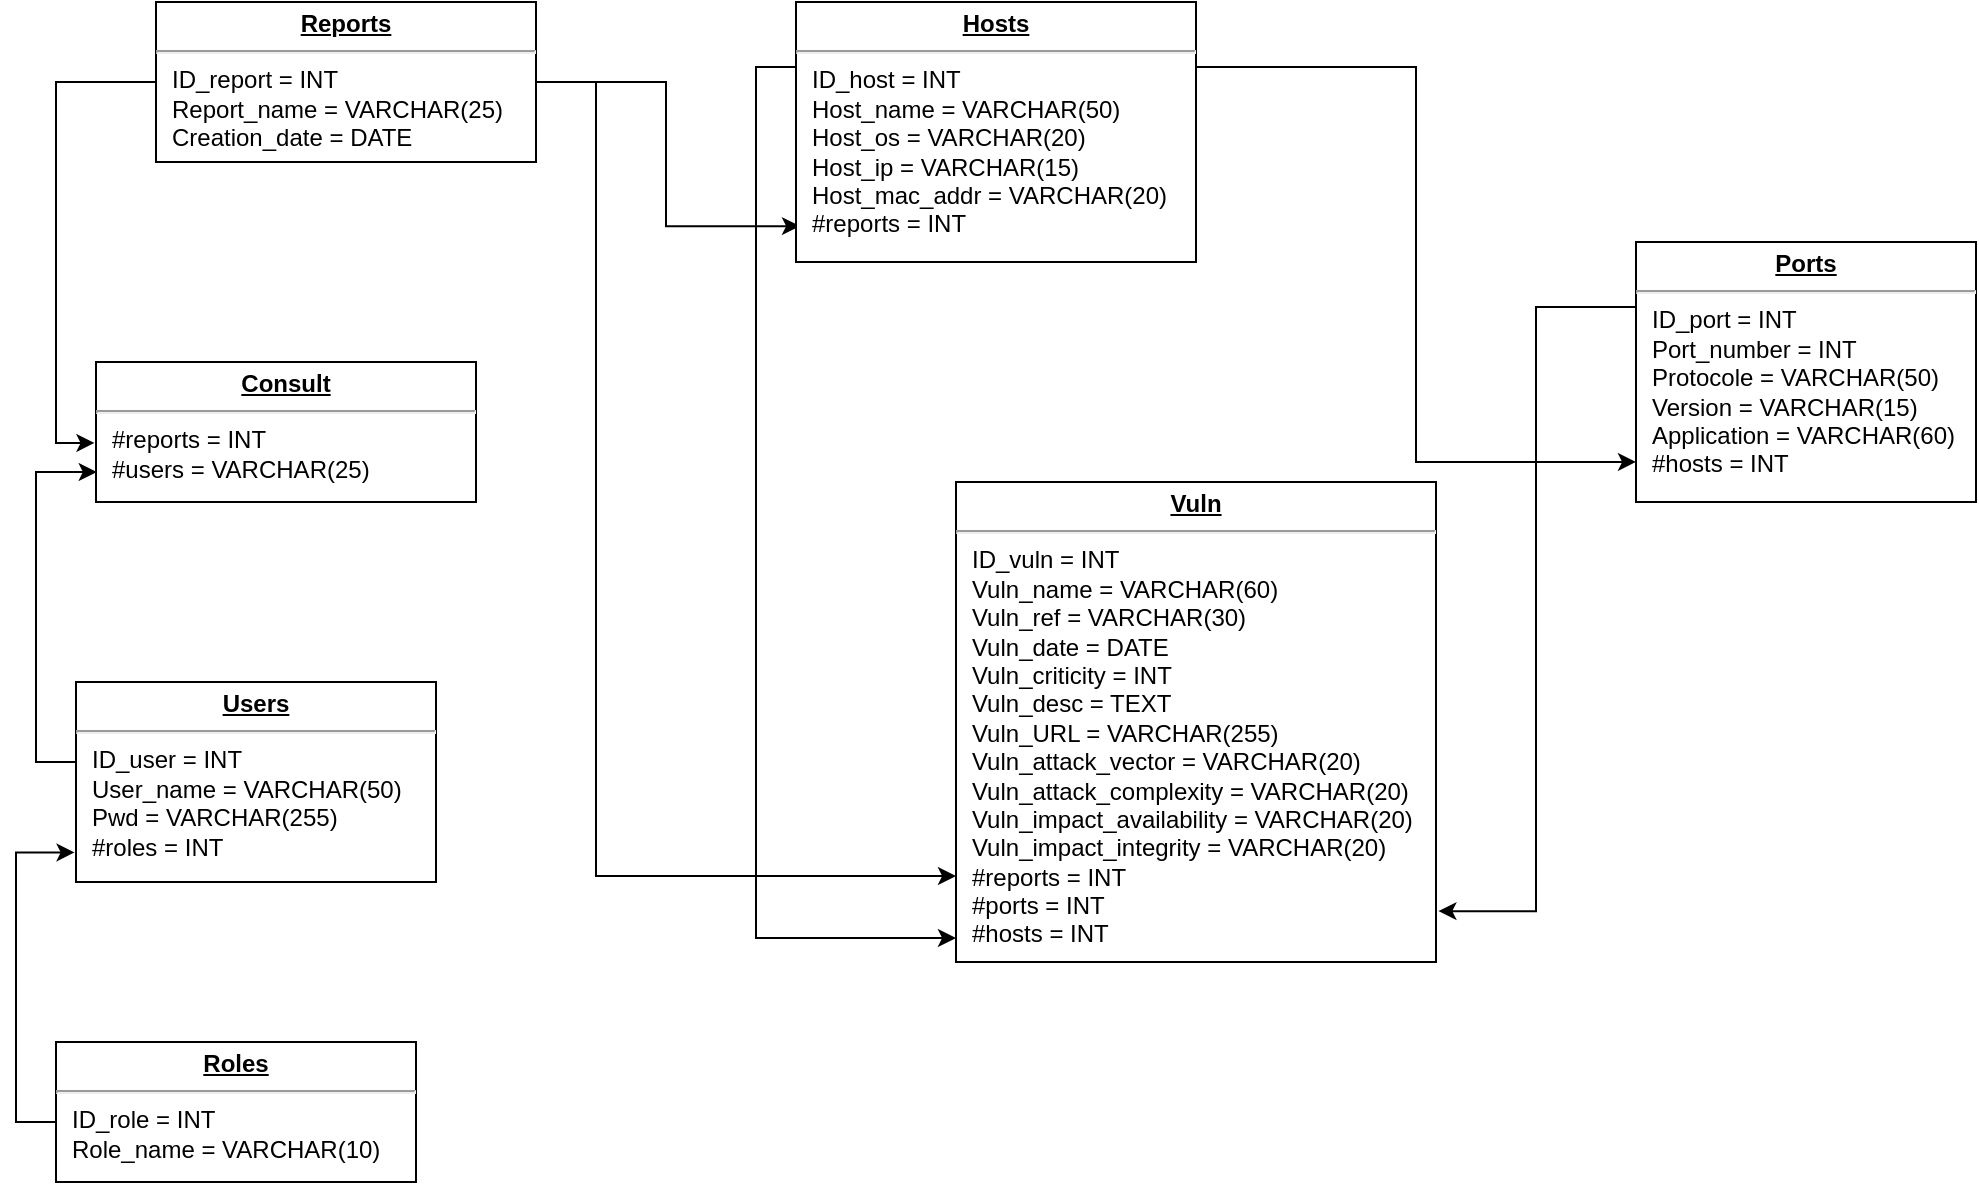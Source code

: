 <mxfile version="16.5.2" type="github">
  <diagram id="_v7i0fBCqEnllxP4NEb3" name="Page-1">
    <mxGraphModel dx="1673" dy="896" grid="1" gridSize="10" guides="1" tooltips="1" connect="1" arrows="1" fold="1" page="1" pageScale="1" pageWidth="827" pageHeight="1169" math="0" shadow="0">
      <root>
        <mxCell id="0" />
        <mxCell id="1" parent="0" />
        <mxCell id="f4szcPcod1wVxCYC3vgB-35" style="edgeStyle=orthogonalEdgeStyle;rounded=0;orthogonalLoop=1;jettySize=auto;html=1;exitX=1;exitY=0.5;exitDx=0;exitDy=0;entryX=0.01;entryY=0.862;entryDx=0;entryDy=0;entryPerimeter=0;" edge="1" parent="1" source="f4szcPcod1wVxCYC3vgB-3" target="f4szcPcod1wVxCYC3vgB-10">
          <mxGeometry relative="1" as="geometry" />
        </mxCell>
        <mxCell id="f4szcPcod1wVxCYC3vgB-37" style="edgeStyle=orthogonalEdgeStyle;rounded=0;orthogonalLoop=1;jettySize=auto;html=1;exitX=1;exitY=0.5;exitDx=0;exitDy=0;entryX=0;entryY=0.821;entryDx=0;entryDy=0;entryPerimeter=0;" edge="1" parent="1" source="f4szcPcod1wVxCYC3vgB-3" target="f4szcPcod1wVxCYC3vgB-8">
          <mxGeometry relative="1" as="geometry">
            <Array as="points">
              <mxPoint x="380" y="80" />
              <mxPoint x="380" y="477" />
            </Array>
          </mxGeometry>
        </mxCell>
        <mxCell id="f4szcPcod1wVxCYC3vgB-45" style="edgeStyle=orthogonalEdgeStyle;rounded=0;orthogonalLoop=1;jettySize=auto;html=1;exitX=0;exitY=0.5;exitDx=0;exitDy=0;entryX=-0.004;entryY=0.578;entryDx=0;entryDy=0;entryPerimeter=0;" edge="1" parent="1" source="f4szcPcod1wVxCYC3vgB-3" target="f4szcPcod1wVxCYC3vgB-41">
          <mxGeometry relative="1" as="geometry" />
        </mxCell>
        <mxCell id="f4szcPcod1wVxCYC3vgB-3" value="&lt;p style=&quot;margin: 0px ; margin-top: 4px ; text-align: center ; text-decoration: underline&quot;&gt;&lt;b&gt;Reports&lt;/b&gt;&lt;/p&gt;&lt;hr&gt;&lt;p style=&quot;margin: 0px ; margin-left: 8px&quot;&gt;ID_report = INT&lt;br&gt;Report_name = VARCHAR(25)&lt;br&gt;Creation_date = DATE&lt;br&gt;&lt;/p&gt;" style="verticalAlign=top;align=left;overflow=fill;fontSize=12;fontFamily=Helvetica;html=1;rounded=0;shadow=0;comic=0;labelBackgroundColor=none;strokeWidth=1" vertex="1" parent="1">
          <mxGeometry x="160" y="40" width="190" height="80" as="geometry" />
        </mxCell>
        <mxCell id="f4szcPcod1wVxCYC3vgB-40" style="edgeStyle=orthogonalEdgeStyle;rounded=0;orthogonalLoop=1;jettySize=auto;html=1;exitX=0;exitY=0.5;exitDx=0;exitDy=0;entryX=-0.004;entryY=0.852;entryDx=0;entryDy=0;entryPerimeter=0;" edge="1" parent="1" source="f4szcPcod1wVxCYC3vgB-5" target="f4szcPcod1wVxCYC3vgB-12">
          <mxGeometry relative="1" as="geometry">
            <Array as="points">
              <mxPoint x="110" y="600" />
              <mxPoint x="90" y="600" />
              <mxPoint x="90" y="465" />
            </Array>
          </mxGeometry>
        </mxCell>
        <mxCell id="f4szcPcod1wVxCYC3vgB-5" value="&lt;p style=&quot;margin: 0px ; margin-top: 4px ; text-align: center ; text-decoration: underline&quot;&gt;&lt;b&gt;Roles&lt;/b&gt;&lt;/p&gt;&lt;hr&gt;&lt;p style=&quot;margin: 0px ; margin-left: 8px&quot;&gt;ID_role = INT&lt;br&gt;Role_name = VARCHAR(10)&lt;/p&gt;" style="verticalAlign=top;align=left;overflow=fill;fontSize=12;fontFamily=Helvetica;html=1;rounded=0;shadow=0;comic=0;labelBackgroundColor=none;strokeWidth=1" vertex="1" parent="1">
          <mxGeometry x="110" y="560" width="180" height="70" as="geometry" />
        </mxCell>
        <mxCell id="f4szcPcod1wVxCYC3vgB-8" value="&lt;p style=&quot;margin: 0px ; margin-top: 4px ; text-align: center ; text-decoration: underline&quot;&gt;&lt;b&gt;Vuln&lt;/b&gt;&lt;br&gt;&lt;/p&gt;&lt;hr&gt;&lt;p style=&quot;margin: 0px ; margin-left: 8px&quot;&gt;ID_vuln = INT&lt;br&gt;Vuln_name = VARCHAR(60)&lt;br&gt;Vuln_ref = VARCHAR(30)&lt;/p&gt;&lt;p style=&quot;margin: 0px ; margin-left: 8px&quot;&gt;Vuln_date = DATE&lt;br&gt;&lt;/p&gt;&lt;p style=&quot;margin: 0px ; margin-left: 8px&quot;&gt;Vuln_criticity = INT&lt;br&gt;&lt;/p&gt;&lt;p style=&quot;margin: 0px ; margin-left: 8px&quot;&gt;Vuln_desc = TEXT&lt;br&gt;&lt;/p&gt;&lt;p style=&quot;margin: 0px ; margin-left: 8px&quot;&gt;Vuln_URL = VARCHAR(255)&lt;br&gt;&lt;/p&gt;&lt;p style=&quot;margin: 0px ; margin-left: 8px&quot;&gt;Vuln_attack_vector = VARCHAR(20)&lt;/p&gt;&lt;p style=&quot;margin: 0px ; margin-left: 8px&quot;&gt;Vuln_attack_complexity = VARCHAR(20)&lt;/p&gt;&lt;p style=&quot;margin: 0px ; margin-left: 8px&quot;&gt;Vuln_impact_availability = VARCHAR(20)&lt;/p&gt;&lt;p style=&quot;margin: 0px ; margin-left: 8px&quot;&gt;Vuln_impact_integrity = VARCHAR(20)&lt;/p&gt;&lt;p style=&quot;margin: 0px ; margin-left: 8px&quot;&gt;#reports = INT&lt;/p&gt;&lt;p style=&quot;margin: 0px ; margin-left: 8px&quot;&gt;#ports = INT&lt;/p&gt;&lt;p style=&quot;margin: 0px ; margin-left: 8px&quot;&gt;#hosts = INT&lt;/p&gt;&lt;p style=&quot;margin: 0px ; margin-left: 8px&quot;&gt;&lt;br&gt;&lt;/p&gt;" style="verticalAlign=top;align=left;overflow=fill;fontSize=12;fontFamily=Helvetica;html=1;rounded=0;shadow=0;comic=0;labelBackgroundColor=none;strokeWidth=1" vertex="1" parent="1">
          <mxGeometry x="560" y="280" width="240" height="240" as="geometry" />
        </mxCell>
        <mxCell id="f4szcPcod1wVxCYC3vgB-36" style="edgeStyle=orthogonalEdgeStyle;rounded=0;orthogonalLoop=1;jettySize=auto;html=1;exitX=0;exitY=0.25;exitDx=0;exitDy=0;entryX=0;entryY=0.95;entryDx=0;entryDy=0;entryPerimeter=0;" edge="1" parent="1" source="f4szcPcod1wVxCYC3vgB-10" target="f4szcPcod1wVxCYC3vgB-8">
          <mxGeometry relative="1" as="geometry">
            <mxPoint x="550" y="510" as="targetPoint" />
          </mxGeometry>
        </mxCell>
        <mxCell id="f4szcPcod1wVxCYC3vgB-38" style="edgeStyle=orthogonalEdgeStyle;rounded=0;orthogonalLoop=1;jettySize=auto;html=1;exitX=1;exitY=0.25;exitDx=0;exitDy=0;entryX=0;entryY=0.846;entryDx=0;entryDy=0;entryPerimeter=0;" edge="1" parent="1" source="f4szcPcod1wVxCYC3vgB-10" target="f4szcPcod1wVxCYC3vgB-13">
          <mxGeometry relative="1" as="geometry" />
        </mxCell>
        <mxCell id="f4szcPcod1wVxCYC3vgB-10" value="&lt;p style=&quot;margin: 0px ; margin-top: 4px ; text-align: center ; text-decoration: underline&quot;&gt;&lt;b&gt;Hosts&lt;/b&gt;&lt;/p&gt;&lt;hr&gt;&lt;p style=&quot;margin: 0px ; margin-left: 8px&quot;&gt;ID_host = INT&lt;br&gt;Host_name = VARCHAR(50)&lt;br&gt;Host_os = VARCHAR(20)&lt;br&gt;&lt;/p&gt;&lt;p style=&quot;margin: 0px ; margin-left: 8px&quot;&gt;Host_ip = VARCHAR(15)&lt;br&gt;&lt;/p&gt;&lt;p style=&quot;margin: 0px ; margin-left: 8px&quot;&gt;Host_mac_addr = VARCHAR(20)&lt;/p&gt;&lt;p style=&quot;margin: 0px ; margin-left: 8px&quot;&gt;#reports = INT&lt;br&gt;&lt;/p&gt;" style="verticalAlign=top;align=left;overflow=fill;fontSize=12;fontFamily=Helvetica;html=1;rounded=0;shadow=0;comic=0;labelBackgroundColor=none;strokeWidth=1" vertex="1" parent="1">
          <mxGeometry x="480" y="40" width="200" height="130" as="geometry" />
        </mxCell>
        <mxCell id="f4szcPcod1wVxCYC3vgB-46" style="edgeStyle=orthogonalEdgeStyle;rounded=0;orthogonalLoop=1;jettySize=auto;html=1;exitX=0;exitY=0.5;exitDx=0;exitDy=0;entryX=0.002;entryY=0.786;entryDx=0;entryDy=0;entryPerimeter=0;" edge="1" parent="1" source="f4szcPcod1wVxCYC3vgB-12" target="f4szcPcod1wVxCYC3vgB-41">
          <mxGeometry relative="1" as="geometry">
            <Array as="points">
              <mxPoint x="120" y="420" />
              <mxPoint x="100" y="420" />
              <mxPoint x="100" y="275" />
            </Array>
          </mxGeometry>
        </mxCell>
        <mxCell id="f4szcPcod1wVxCYC3vgB-12" value="&lt;p style=&quot;margin: 0px ; margin-top: 4px ; text-align: center ; text-decoration: underline&quot;&gt;&lt;b&gt;Users&lt;/b&gt;&lt;/p&gt;&lt;hr&gt;&lt;p style=&quot;margin: 0px ; margin-left: 8px&quot;&gt;ID_user = INT&lt;br&gt;User_name = VARCHAR(50)&lt;br&gt;Pwd = VARCHAR(255)&lt;/p&gt;&lt;p style=&quot;margin: 0px ; margin-left: 8px&quot;&gt;#roles = INT&lt;br&gt;&lt;/p&gt;" style="verticalAlign=top;align=left;overflow=fill;fontSize=12;fontFamily=Helvetica;html=1;rounded=0;shadow=0;comic=0;labelBackgroundColor=none;strokeWidth=1" vertex="1" parent="1">
          <mxGeometry x="120" y="380" width="180" height="100" as="geometry" />
        </mxCell>
        <mxCell id="f4szcPcod1wVxCYC3vgB-39" style="edgeStyle=orthogonalEdgeStyle;rounded=0;orthogonalLoop=1;jettySize=auto;html=1;exitX=0;exitY=0.25;exitDx=0;exitDy=0;entryX=1.005;entryY=0.894;entryDx=0;entryDy=0;entryPerimeter=0;" edge="1" parent="1" source="f4szcPcod1wVxCYC3vgB-13" target="f4szcPcod1wVxCYC3vgB-8">
          <mxGeometry relative="1" as="geometry" />
        </mxCell>
        <mxCell id="f4szcPcod1wVxCYC3vgB-13" value="&lt;p style=&quot;margin: 0px ; margin-top: 4px ; text-align: center ; text-decoration: underline&quot;&gt;&lt;b&gt;Ports&lt;/b&gt;&lt;/p&gt;&lt;hr&gt;&lt;p style=&quot;margin: 0px ; margin-left: 8px&quot;&gt;ID_port = INT&lt;br&gt;Port_number = INT&lt;br&gt;Protocole = VARCHAR(50)&lt;br&gt;&lt;/p&gt;&lt;p style=&quot;margin: 0px ; margin-left: 8px&quot;&gt;Version = VARCHAR(15)&lt;br&gt;&lt;/p&gt;&lt;p style=&quot;margin: 0px ; margin-left: 8px&quot;&gt;Application = VARCHAR(60)&lt;/p&gt;&lt;p style=&quot;margin: 0px ; margin-left: 8px&quot;&gt;#hosts = INT&lt;/p&gt;" style="verticalAlign=top;align=left;overflow=fill;fontSize=12;fontFamily=Helvetica;html=1;rounded=0;shadow=0;comic=0;labelBackgroundColor=none;strokeWidth=1" vertex="1" parent="1">
          <mxGeometry x="900" y="160" width="170" height="130" as="geometry" />
        </mxCell>
        <mxCell id="f4szcPcod1wVxCYC3vgB-41" value="&lt;p style=&quot;margin: 0px ; margin-top: 4px ; text-align: center ; text-decoration: underline&quot;&gt;&lt;b&gt;Consult&lt;/b&gt;&lt;/p&gt;&lt;hr&gt;&lt;p style=&quot;margin: 0px ; margin-left: 8px&quot;&gt;#reports = INT&lt;br&gt;#users = VARCHAR(25)&lt;br&gt;&lt;/p&gt;" style="verticalAlign=top;align=left;overflow=fill;fontSize=12;fontFamily=Helvetica;html=1;rounded=0;shadow=0;comic=0;labelBackgroundColor=none;strokeWidth=1" vertex="1" parent="1">
          <mxGeometry x="130" y="220" width="190" height="70" as="geometry" />
        </mxCell>
      </root>
    </mxGraphModel>
  </diagram>
</mxfile>
